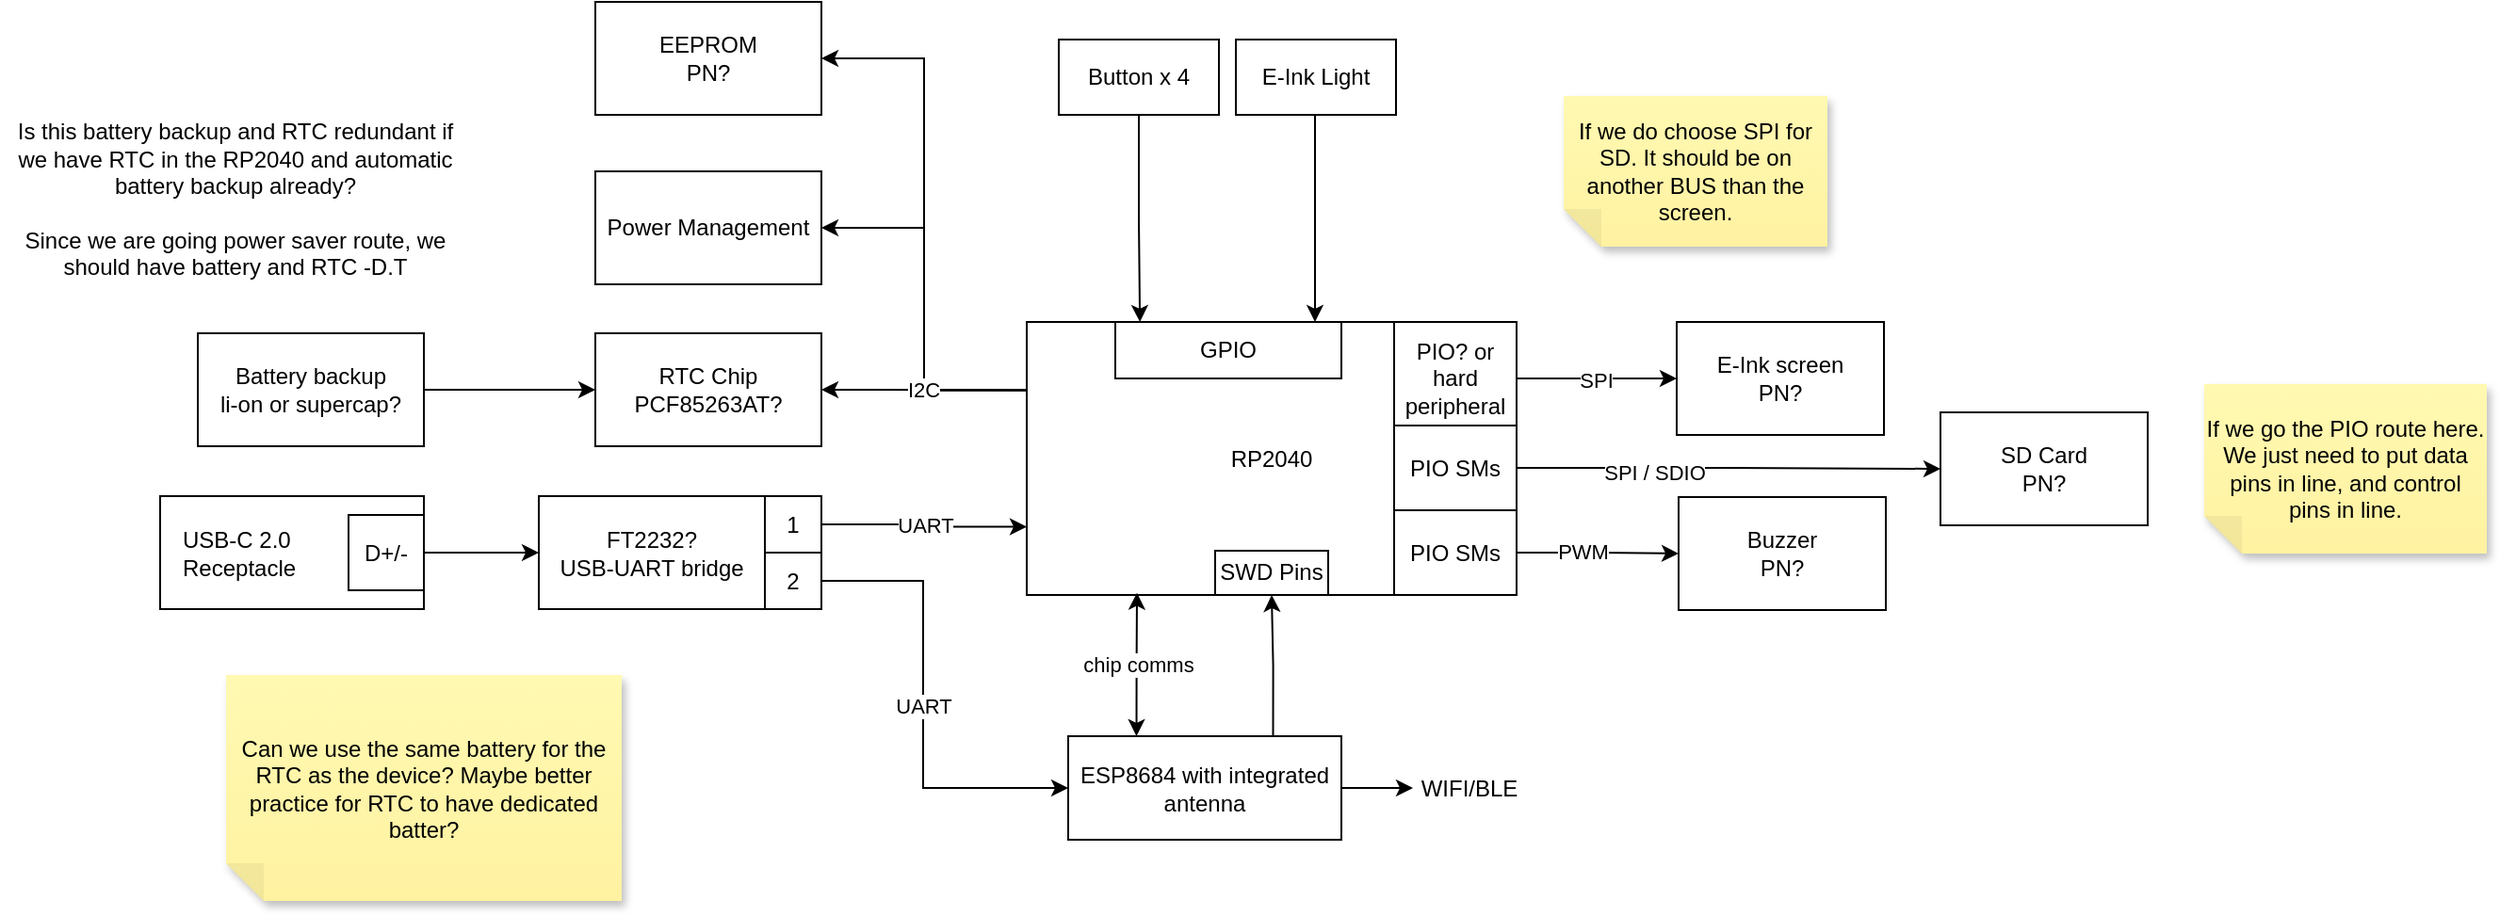 <mxfile version="23.1.7" type="device" pages="2">
  <diagram id="R2lEEEUBdFMjLlhIrx00" name="Data Path">
    <mxGraphModel dx="1434" dy="756" grid="1" gridSize="10" guides="1" tooltips="1" connect="1" arrows="1" fold="1" page="1" pageScale="1" pageWidth="1700" pageHeight="1100" math="0" shadow="0" extFonts="Permanent Marker^https://fonts.googleapis.com/css?family=Permanent+Marker">
      <root>
        <mxCell id="0" />
        <mxCell id="1" parent="0" />
        <mxCell id="wMOnWl37XSj11jP713QI-9" value="FT2232?&lt;br&gt;USB-UART bridge" style="rounded=0;whiteSpace=wrap;html=1;" parent="1" vertex="1">
          <mxGeometry x="636" y="592.5" width="120" height="60" as="geometry" />
        </mxCell>
        <mxCell id="wMOnWl37XSj11jP713QI-11" value="&amp;nbsp; &amp;nbsp;USB-C 2.0 &lt;br&gt;&amp;nbsp; &amp;nbsp;Receptacle" style="rounded=0;whiteSpace=wrap;html=1;align=left;" parent="1" vertex="1">
          <mxGeometry x="435" y="592.5" width="140" height="60" as="geometry" />
        </mxCell>
        <mxCell id="wMOnWl37XSj11jP713QI-14" style="edgeStyle=orthogonalEdgeStyle;rounded=0;orthogonalLoop=1;jettySize=auto;html=1;entryX=0;entryY=0.5;entryDx=0;entryDy=0;" parent="1" source="wMOnWl37XSj11jP713QI-13" target="wMOnWl37XSj11jP713QI-9" edge="1">
          <mxGeometry relative="1" as="geometry" />
        </mxCell>
        <mxCell id="wMOnWl37XSj11jP713QI-13" value="D+/-" style="whiteSpace=wrap;html=1;aspect=fixed;" parent="1" vertex="1">
          <mxGeometry x="535" y="602.5" width="40" height="40" as="geometry" />
        </mxCell>
        <mxCell id="465dUBvNF7ZcCZ9cSyCv-4" style="edgeStyle=orthogonalEdgeStyle;rounded=0;orthogonalLoop=1;jettySize=auto;html=1;entryX=1;entryY=0.5;entryDx=0;entryDy=0;exitX=0;exitY=0.25;exitDx=0;exitDy=0;" edge="1" parent="1" source="wMOnWl37XSj11jP713QI-15" target="KRrXA6NS5M0XdtmwibU5-9">
          <mxGeometry relative="1" as="geometry" />
        </mxCell>
        <mxCell id="tx2Wy5a_AxNPYO6ndvp1-3" style="edgeStyle=orthogonalEdgeStyle;rounded=0;orthogonalLoop=1;jettySize=auto;html=1;entryX=1;entryY=0.5;entryDx=0;entryDy=0;exitX=0;exitY=0.25;exitDx=0;exitDy=0;" edge="1" parent="1" source="wMOnWl37XSj11jP713QI-15" target="tx2Wy5a_AxNPYO6ndvp1-1">
          <mxGeometry relative="1" as="geometry" />
        </mxCell>
        <mxCell id="wMOnWl37XSj11jP713QI-15" value="&lt;div style=&quot;text-align: justify;&quot;&gt;&lt;span style=&quot;background-color: initial;&quot;&gt;RP2040&lt;/span&gt;&lt;/div&gt;" style="rounded=0;whiteSpace=wrap;html=1;" parent="1" vertex="1">
          <mxGeometry x="895" y="500" width="260" height="145" as="geometry" />
        </mxCell>
        <mxCell id="465dUBvNF7ZcCZ9cSyCv-5" value="chip comms" style="edgeStyle=orthogonalEdgeStyle;rounded=0;orthogonalLoop=1;jettySize=auto;html=1;entryX=0.225;entryY=0.992;entryDx=0;entryDy=0;exitX=0.25;exitY=0;exitDx=0;exitDy=0;entryPerimeter=0;startArrow=classic;startFill=1;" edge="1" parent="1" source="wMOnWl37XSj11jP713QI-16" target="wMOnWl37XSj11jP713QI-15">
          <mxGeometry relative="1" as="geometry" />
        </mxCell>
        <mxCell id="465dUBvNF7ZcCZ9cSyCv-6" style="edgeStyle=orthogonalEdgeStyle;rounded=0;orthogonalLoop=1;jettySize=auto;html=1;entryX=0;entryY=0.5;entryDx=0;entryDy=0;" edge="1" parent="1" source="wMOnWl37XSj11jP713QI-16" target="wMOnWl37XSj11jP713QI-45">
          <mxGeometry relative="1" as="geometry" />
        </mxCell>
        <mxCell id="wMOnWl37XSj11jP713QI-16" value="&lt;div style=&quot;&quot;&gt;&lt;span style=&quot;background-color: initial;&quot;&gt;ESP8684 with integrated antenna&lt;/span&gt;&lt;/div&gt;" style="rounded=0;whiteSpace=wrap;html=1;align=center;" parent="1" vertex="1">
          <mxGeometry x="917" y="720" width="145" height="55" as="geometry" />
        </mxCell>
        <mxCell id="wMOnWl37XSj11jP713QI-17" value="1" style="whiteSpace=wrap;html=1;aspect=fixed;" parent="1" vertex="1">
          <mxGeometry x="756" y="592.5" width="30" height="30" as="geometry" />
        </mxCell>
        <mxCell id="wMOnWl37XSj11jP713QI-18" value="2" style="whiteSpace=wrap;html=1;aspect=fixed;" parent="1" vertex="1">
          <mxGeometry x="756" y="622.5" width="30" height="30" as="geometry" />
        </mxCell>
        <mxCell id="wMOnWl37XSj11jP713QI-19" value="UART" style="edgeStyle=orthogonalEdgeStyle;rounded=0;orthogonalLoop=1;jettySize=auto;html=1;entryX=0;entryY=0.75;entryDx=0;entryDy=0;" parent="1" source="wMOnWl37XSj11jP713QI-17" target="wMOnWl37XSj11jP713QI-15" edge="1">
          <mxGeometry relative="1" as="geometry" />
        </mxCell>
        <mxCell id="wMOnWl37XSj11jP713QI-20" value="UART" style="edgeStyle=orthogonalEdgeStyle;rounded=0;orthogonalLoop=1;jettySize=auto;html=1;entryX=0;entryY=0.5;entryDx=0;entryDy=0;" parent="1" target="wMOnWl37XSj11jP713QI-16" edge="1" source="wMOnWl37XSj11jP713QI-18">
          <mxGeometry relative="1" as="geometry">
            <mxPoint x="745" y="716.014" as="sourcePoint" />
            <mxPoint x="895" y="715" as="targetPoint" />
            <Array as="points">
              <mxPoint x="840" y="638" />
              <mxPoint x="840" y="748" />
            </Array>
          </mxGeometry>
        </mxCell>
        <mxCell id="wMOnWl37XSj11jP713QI-23" value="RTC Chip&lt;br&gt;PCF85263AT?" style="rounded=0;whiteSpace=wrap;html=1;" parent="1" vertex="1">
          <mxGeometry x="666" y="506" width="120" height="60" as="geometry" />
        </mxCell>
        <mxCell id="wMOnWl37XSj11jP713QI-25" style="edgeStyle=orthogonalEdgeStyle;rounded=0;orthogonalLoop=1;jettySize=auto;html=1;" parent="1" source="wMOnWl37XSj11jP713QI-24" target="wMOnWl37XSj11jP713QI-23" edge="1">
          <mxGeometry relative="1" as="geometry" />
        </mxCell>
        <mxCell id="wMOnWl37XSj11jP713QI-24" value="Battery backup&lt;br&gt;li-on or supercap?" style="rounded=0;whiteSpace=wrap;html=1;" parent="1" vertex="1">
          <mxGeometry x="455" y="506" width="120" height="60" as="geometry" />
        </mxCell>
        <mxCell id="wMOnWl37XSj11jP713QI-29" value="I2C" style="edgeStyle=orthogonalEdgeStyle;rounded=0;orthogonalLoop=1;jettySize=auto;html=1;entryX=0;entryY=0.25;entryDx=0;entryDy=0;startArrow=classic;startFill=1;endArrow=none;endFill=0;" parent="1" source="wMOnWl37XSj11jP713QI-23" target="wMOnWl37XSj11jP713QI-15" edge="1">
          <mxGeometry relative="1" as="geometry">
            <Array as="points">
              <mxPoint x="810" y="536" />
              <mxPoint x="810" y="536" />
            </Array>
          </mxGeometry>
        </mxCell>
        <mxCell id="wMOnWl37XSj11jP713QI-41" value="E-Ink screen&lt;br&gt;PN?" style="rounded=0;whiteSpace=wrap;html=1;" parent="1" vertex="1">
          <mxGeometry x="1240" y="500" width="110" height="60" as="geometry" />
        </mxCell>
        <mxCell id="wMOnWl37XSj11jP713QI-45" value="WIFI/BLE" style="text;html=1;align=center;verticalAlign=middle;whiteSpace=wrap;rounded=0;" parent="1" vertex="1">
          <mxGeometry x="1100" y="732.5" width="60" height="30" as="geometry" />
        </mxCell>
        <mxCell id="KRrXA6NS5M0XdtmwibU5-3" style="edgeStyle=orthogonalEdgeStyle;rounded=0;orthogonalLoop=1;jettySize=auto;html=1;entryX=0;entryY=0.5;entryDx=0;entryDy=0;" parent="1" source="wMOnWl37XSj11jP713QI-48" target="KRrXA6NS5M0XdtmwibU5-2" edge="1">
          <mxGeometry relative="1" as="geometry" />
        </mxCell>
        <mxCell id="KRrXA6NS5M0XdtmwibU5-7" value="PWM" style="edgeLabel;html=1;align=center;verticalAlign=middle;resizable=0;points=[];" parent="KRrXA6NS5M0XdtmwibU5-3" vertex="1" connectable="0">
          <mxGeometry x="0.061" y="-1" relative="1" as="geometry">
            <mxPoint x="-11" y="-2" as="offset" />
          </mxGeometry>
        </mxCell>
        <mxCell id="wMOnWl37XSj11jP713QI-48" value="PIO SMs" style="rounded=0;whiteSpace=wrap;html=1;" parent="1" vertex="1">
          <mxGeometry x="1090" y="600" width="65" height="45" as="geometry" />
        </mxCell>
        <mxCell id="z3xZdLynoYUoiguRZ6o--5" style="edgeStyle=orthogonalEdgeStyle;rounded=0;orthogonalLoop=1;jettySize=auto;html=1;" edge="1" parent="1" source="wMOnWl37XSj11jP713QI-49" target="wMOnWl37XSj11jP713QI-41">
          <mxGeometry relative="1" as="geometry" />
        </mxCell>
        <mxCell id="z3xZdLynoYUoiguRZ6o--6" value="SPI" style="edgeLabel;html=1;align=center;verticalAlign=middle;resizable=0;points=[];" vertex="1" connectable="0" parent="z3xZdLynoYUoiguRZ6o--5">
          <mxGeometry x="-0.023" y="-1" relative="1" as="geometry">
            <mxPoint as="offset" />
          </mxGeometry>
        </mxCell>
        <mxCell id="wMOnWl37XSj11jP713QI-49" value="PIO? or hard peripheral" style="rounded=0;whiteSpace=wrap;html=1;" parent="1" vertex="1">
          <mxGeometry x="1090" y="500" width="65" height="60" as="geometry" />
        </mxCell>
        <mxCell id="KRrXA6NS5M0XdtmwibU5-2" value="Buzzer&lt;br&gt;PN?" style="rounded=0;whiteSpace=wrap;html=1;" parent="1" vertex="1">
          <mxGeometry x="1241" y="593" width="110" height="60" as="geometry" />
        </mxCell>
        <mxCell id="KRrXA6NS5M0XdtmwibU5-9" value="&lt;span style=&quot;font-weight: normal;&quot;&gt;EEPROM&lt;br&gt;PN?&lt;/span&gt;" style="rounded=0;whiteSpace=wrap;html=1;fontStyle=1" parent="1" vertex="1">
          <mxGeometry x="666" y="330" width="120" height="60" as="geometry" />
        </mxCell>
        <mxCell id="KRrXA6NS5M0XdtmwibU5-12" style="edgeStyle=orthogonalEdgeStyle;rounded=0;orthogonalLoop=1;jettySize=auto;html=1;entryX=0.231;entryY=0;entryDx=0;entryDy=0;entryPerimeter=0;" parent="1" source="KRrXA6NS5M0XdtmwibU5-11" target="wMOnWl37XSj11jP713QI-15" edge="1">
          <mxGeometry relative="1" as="geometry" />
        </mxCell>
        <mxCell id="KRrXA6NS5M0XdtmwibU5-11" value="Button x 4" style="rounded=0;whiteSpace=wrap;html=1;" parent="1" vertex="1">
          <mxGeometry x="912" y="350" width="85" height="40" as="geometry" />
        </mxCell>
        <mxCell id="bKKHbc3bsOOG26eRoQBU-3" style="edgeStyle=orthogonalEdgeStyle;rounded=0;orthogonalLoop=1;jettySize=auto;html=1;entryX=0;entryY=0.5;entryDx=0;entryDy=0;" parent="1" source="bKKHbc3bsOOG26eRoQBU-1" target="bKKHbc3bsOOG26eRoQBU-2" edge="1">
          <mxGeometry relative="1" as="geometry" />
        </mxCell>
        <mxCell id="z3xZdLynoYUoiguRZ6o--7" value="SPI / SDIO" style="edgeLabel;html=1;align=center;verticalAlign=middle;resizable=0;points=[];" vertex="1" connectable="0" parent="bKKHbc3bsOOG26eRoQBU-3">
          <mxGeometry x="-0.357" y="-2" relative="1" as="geometry">
            <mxPoint as="offset" />
          </mxGeometry>
        </mxCell>
        <mxCell id="bKKHbc3bsOOG26eRoQBU-1" value="PIO SMs" style="rounded=0;whiteSpace=wrap;html=1;" parent="1" vertex="1">
          <mxGeometry x="1090" y="555" width="65" height="45" as="geometry" />
        </mxCell>
        <mxCell id="bKKHbc3bsOOG26eRoQBU-2" value="SD Card&lt;br&gt;PN?" style="rounded=0;whiteSpace=wrap;html=1;" parent="1" vertex="1">
          <mxGeometry x="1380" y="548" width="110" height="60" as="geometry" />
        </mxCell>
        <mxCell id="bKKHbc3bsOOG26eRoQBU-4" value="Is this battery backup and RTC redundant if we have RTC in the RP2040 and automatic battery backup already?&lt;br&gt;&lt;br&gt;Since we are going power saver route, we should have battery and RTC -D.T" style="text;html=1;align=center;verticalAlign=middle;whiteSpace=wrap;rounded=0;" parent="1" vertex="1">
          <mxGeometry x="350" y="380" width="250" height="110" as="geometry" />
        </mxCell>
        <mxCell id="465dUBvNF7ZcCZ9cSyCv-1" value="SWD Pins" style="rounded=0;whiteSpace=wrap;html=1;" vertex="1" parent="1">
          <mxGeometry x="995" y="621.5" width="60" height="23.5" as="geometry" />
        </mxCell>
        <mxCell id="465dUBvNF7ZcCZ9cSyCv-2" style="edgeStyle=orthogonalEdgeStyle;rounded=0;orthogonalLoop=1;jettySize=auto;html=1;exitX=0.75;exitY=0;exitDx=0;exitDy=0;" edge="1" parent="1" source="wMOnWl37XSj11jP713QI-16" target="wMOnWl37XSj11jP713QI-15">
          <mxGeometry relative="1" as="geometry">
            <mxPoint x="1013" y="643" as="targetPoint" />
          </mxGeometry>
        </mxCell>
        <mxCell id="tx2Wy5a_AxNPYO6ndvp1-1" value="&lt;span style=&quot;font-weight: 400;&quot;&gt;Power Management&lt;/span&gt;" style="rounded=0;whiteSpace=wrap;html=1;fontStyle=1" vertex="1" parent="1">
          <mxGeometry x="666" y="420" width="120" height="60" as="geometry" />
        </mxCell>
        <mxCell id="z3xZdLynoYUoiguRZ6o--1" value="GPIO" style="rounded=0;whiteSpace=wrap;html=1;" vertex="1" parent="1">
          <mxGeometry x="942" y="500" width="120" height="30" as="geometry" />
        </mxCell>
        <mxCell id="z3xZdLynoYUoiguRZ6o--2" style="edgeStyle=orthogonalEdgeStyle;rounded=0;orthogonalLoop=1;jettySize=auto;html=1;entryX=0.231;entryY=0;entryDx=0;entryDy=0;entryPerimeter=0;" edge="1" parent="1" source="z3xZdLynoYUoiguRZ6o--3">
          <mxGeometry relative="1" as="geometry">
            <mxPoint x="1048" y="500" as="targetPoint" />
          </mxGeometry>
        </mxCell>
        <mxCell id="z3xZdLynoYUoiguRZ6o--3" value="E-Ink Light" style="rounded=0;whiteSpace=wrap;html=1;" vertex="1" parent="1">
          <mxGeometry x="1006" y="350" width="85" height="40" as="geometry" />
        </mxCell>
        <mxCell id="z3xZdLynoYUoiguRZ6o--11" value="If we go the PIO route here. We just need to put data pins in line, and control pins in line." style="shape=note;whiteSpace=wrap;html=1;backgroundOutline=1;fontColor=#000000;darkOpacity=0.05;fillColor=#FFF9B2;strokeColor=none;fillStyle=solid;direction=west;gradientDirection=north;gradientColor=#FFF2A1;shadow=1;size=20;pointerEvents=1;" vertex="1" parent="1">
          <mxGeometry x="1520" y="533" width="150" height="90" as="geometry" />
        </mxCell>
        <mxCell id="z3xZdLynoYUoiguRZ6o--12" value="If we do choose SPI for SD. It should be on another BUS than the screen." style="shape=note;whiteSpace=wrap;html=1;backgroundOutline=1;fontColor=#000000;darkOpacity=0.05;fillColor=#FFF9B2;strokeColor=none;fillStyle=solid;direction=west;gradientDirection=north;gradientColor=#FFF2A1;shadow=1;size=20;pointerEvents=1;" vertex="1" parent="1">
          <mxGeometry x="1180" y="380" width="140" height="80" as="geometry" />
        </mxCell>
        <mxCell id="iLwx1BD44I-eFol4IrJl-1" value="Can we use the same battery for the RTC as the device? Maybe better practice for RTC to have dedicated batter?" style="shape=note;whiteSpace=wrap;html=1;backgroundOutline=1;fontColor=#000000;darkOpacity=0.05;fillColor=#FFF9B2;strokeColor=none;fillStyle=solid;direction=west;gradientDirection=north;gradientColor=#FFF2A1;shadow=1;size=20;pointerEvents=1;" vertex="1" parent="1">
          <mxGeometry x="470" y="687.5" width="210" height="120" as="geometry" />
        </mxCell>
      </root>
    </mxGraphModel>
  </diagram>
  <diagram id="SJFi7MKumW1ktK8oSeol" name="Power path">
    <mxGraphModel dx="1434" dy="756" grid="1" gridSize="10" guides="1" tooltips="1" connect="1" arrows="1" fold="1" page="1" pageScale="1" pageWidth="1700" pageHeight="1100" math="0" shadow="0">
      <root>
        <mxCell id="0" />
        <mxCell id="1" parent="0" />
        <mxCell id="76JB4XDgyek0RS08VswH-2" style="edgeStyle=orthogonalEdgeStyle;rounded=0;orthogonalLoop=1;jettySize=auto;html=1;entryX=0;entryY=0.25;entryDx=0;entryDy=0;fillColor=#1ba1e2;strokeColor=#006EAF;strokeWidth=4;exitX=1;exitY=0.5;exitDx=0;exitDy=0;" parent="1" source="76JB4XDgyek0RS08VswH-8" target="8-pdcfiz7RIw2LRktcdu-10" edge="1">
          <mxGeometry relative="1" as="geometry">
            <mxPoint x="575" y="468" as="sourcePoint" />
            <mxPoint x="735" y="538" as="targetPoint" />
            <Array as="points">
              <mxPoint x="620" y="589" />
            </Array>
          </mxGeometry>
        </mxCell>
        <mxCell id="8-pdcfiz7RIw2LRktcdu-3" value="Rechargeable battery" style="rounded=0;whiteSpace=wrap;html=1;align=center;" parent="1" vertex="1">
          <mxGeometry x="520" y="660" width="100" height="50" as="geometry" />
        </mxCell>
        <mxCell id="8-pdcfiz7RIw2LRktcdu-4" value="5V0_USB" style="text;html=1;align=center;verticalAlign=middle;whiteSpace=wrap;rounded=0;" parent="1" vertex="1">
          <mxGeometry x="690" y="560" width="60" height="30" as="geometry" />
        </mxCell>
        <mxCell id="8-pdcfiz7RIw2LRktcdu-5" style="edgeStyle=orthogonalEdgeStyle;rounded=0;orthogonalLoop=1;jettySize=auto;html=1;fillColor=#d80073;strokeColor=#A50040;strokeWidth=4;exitX=1;exitY=0.5;exitDx=0;exitDy=0;entryX=0;entryY=0.75;entryDx=0;entryDy=0;endArrow=none;endFill=0;" parent="1" source="8-pdcfiz7RIw2LRktcdu-3" target="8-pdcfiz7RIw2LRktcdu-10" edge="1">
          <mxGeometry relative="1" as="geometry">
            <mxPoint x="630" y="718" as="sourcePoint" />
            <mxPoint x="735" y="723" as="targetPoint" />
            <Array as="points">
              <mxPoint x="620" y="686" />
            </Array>
          </mxGeometry>
        </mxCell>
        <mxCell id="8-pdcfiz7RIw2LRktcdu-10" value="LTC3553??&lt;div&gt;LTC3559??&lt;/div&gt;&lt;div&gt;BQ2407x+reg?&lt;br&gt;&lt;/div&gt;&lt;div&gt;MP2650+reg?MP2625B+reg?&lt;br&gt;&lt;/div&gt;&lt;div&gt;bq24070 +reg?&lt;br&gt;&lt;/div&gt;" style="rounded=0;whiteSpace=wrap;html=1;" parent="1" vertex="1">
          <mxGeometry x="810" y="540" width="250" height="195" as="geometry" />
        </mxCell>
        <mxCell id="8-pdcfiz7RIw2LRktcdu-17" value="3V3_SYS" style="text;html=1;align=center;verticalAlign=middle;whiteSpace=wrap;rounded=0;" parent="1" vertex="1">
          <mxGeometry x="1070" y="610" width="60" height="30" as="geometry" />
        </mxCell>
        <mxCell id="4-h4_BSAQuMtumMijr9--2" style="edgeStyle=orthogonalEdgeStyle;rounded=0;orthogonalLoop=1;jettySize=auto;html=1;strokeWidth=4;" parent="1" edge="1">
          <mxGeometry relative="1" as="geometry">
            <mxPoint x="1160" y="640" as="targetPoint" />
            <mxPoint x="1060" y="640" as="sourcePoint" />
          </mxGeometry>
        </mxCell>
        <mxCell id="_Ap_r3wV2wbH8d6Qj0ez-1" value="" style="group" parent="1" vertex="1" connectable="0">
          <mxGeometry x="480" y="560" width="140" height="60" as="geometry" />
        </mxCell>
        <mxCell id="76JB4XDgyek0RS08VswH-1" value="&amp;nbsp; &amp;nbsp;USB-C 2.0 &lt;br&gt;&amp;nbsp; &amp;nbsp;Receptacle" style="rounded=0;whiteSpace=wrap;html=1;align=left;" parent="_Ap_r3wV2wbH8d6Qj0ez-1" vertex="1">
          <mxGeometry width="140" height="60" as="geometry" />
        </mxCell>
        <mxCell id="76JB4XDgyek0RS08VswH-8" value="VBUS" style="whiteSpace=wrap;html=1;aspect=fixed;" parent="_Ap_r3wV2wbH8d6Qj0ez-1" vertex="1">
          <mxGeometry x="100" y="10" width="40" height="40" as="geometry" />
        </mxCell>
        <mxCell id="m2KU7UxuGeEaF3Yhpwbi-6" value="RP2040 GPIO" style="edgeStyle=orthogonalEdgeStyle;rounded=0;orthogonalLoop=1;jettySize=auto;html=1;endArrow=none;endFill=0;" edge="1" parent="1" source="m2KU7UxuGeEaF3Yhpwbi-2">
          <mxGeometry relative="1" as="geometry">
            <mxPoint x="1220" y="770" as="targetPoint" />
          </mxGeometry>
        </mxCell>
        <mxCell id="m2KU7UxuGeEaF3Yhpwbi-2" value="FET" style="rounded=0;whiteSpace=wrap;html=1;" vertex="1" parent="1">
          <mxGeometry x="1160" y="610" width="120" height="60" as="geometry" />
        </mxCell>
        <mxCell id="m2KU7UxuGeEaF3Yhpwbi-3" value="3V3_SYS" style="text;html=1;align=center;verticalAlign=middle;whiteSpace=wrap;rounded=0;" vertex="1" parent="1">
          <mxGeometry x="1290" y="609" width="60" height="30" as="geometry" />
        </mxCell>
        <mxCell id="m2KU7UxuGeEaF3Yhpwbi-4" style="edgeStyle=orthogonalEdgeStyle;rounded=0;orthogonalLoop=1;jettySize=auto;html=1;strokeWidth=4;" edge="1" parent="1">
          <mxGeometry relative="1" as="geometry">
            <mxPoint x="1380" y="639" as="targetPoint" />
            <mxPoint x="1280" y="639" as="sourcePoint" />
          </mxGeometry>
        </mxCell>
        <mxCell id="m2KU7UxuGeEaF3Yhpwbi-5" value="e-ink display light" style="rounded=0;whiteSpace=wrap;html=1;" vertex="1" parent="1">
          <mxGeometry x="1380" y="609" width="120" height="60" as="geometry" />
        </mxCell>
        <mxCell id="m2KU7UxuGeEaF3Yhpwbi-7" value="Would we run into current issues when charging the battery at the same time as running evrything?" style="shape=note;whiteSpace=wrap;html=1;backgroundOutline=1;fontColor=#000000;darkOpacity=0.05;fillColor=#FFF9B2;strokeColor=none;fillStyle=solid;direction=west;gradientDirection=north;gradientColor=#FFF2A1;shadow=1;size=20;pointerEvents=1;" vertex="1" parent="1">
          <mxGeometry x="690" y="420" width="140" height="90" as="geometry" />
        </mxCell>
        <mxCell id="iQKmC827vp9OKKHtGp0N-1" value="Switch to turn off completely?" style="shape=note;whiteSpace=wrap;html=1;backgroundOutline=1;fontColor=#000000;darkOpacity=0.05;fillColor=#FFF9B2;strokeColor=none;fillStyle=solid;direction=west;gradientDirection=north;gradientColor=#FFF2A1;shadow=1;size=20;pointerEvents=1;" vertex="1" parent="1">
          <mxGeometry x="650" y="740" width="140" height="100" as="geometry" />
        </mxCell>
      </root>
    </mxGraphModel>
  </diagram>
</mxfile>
